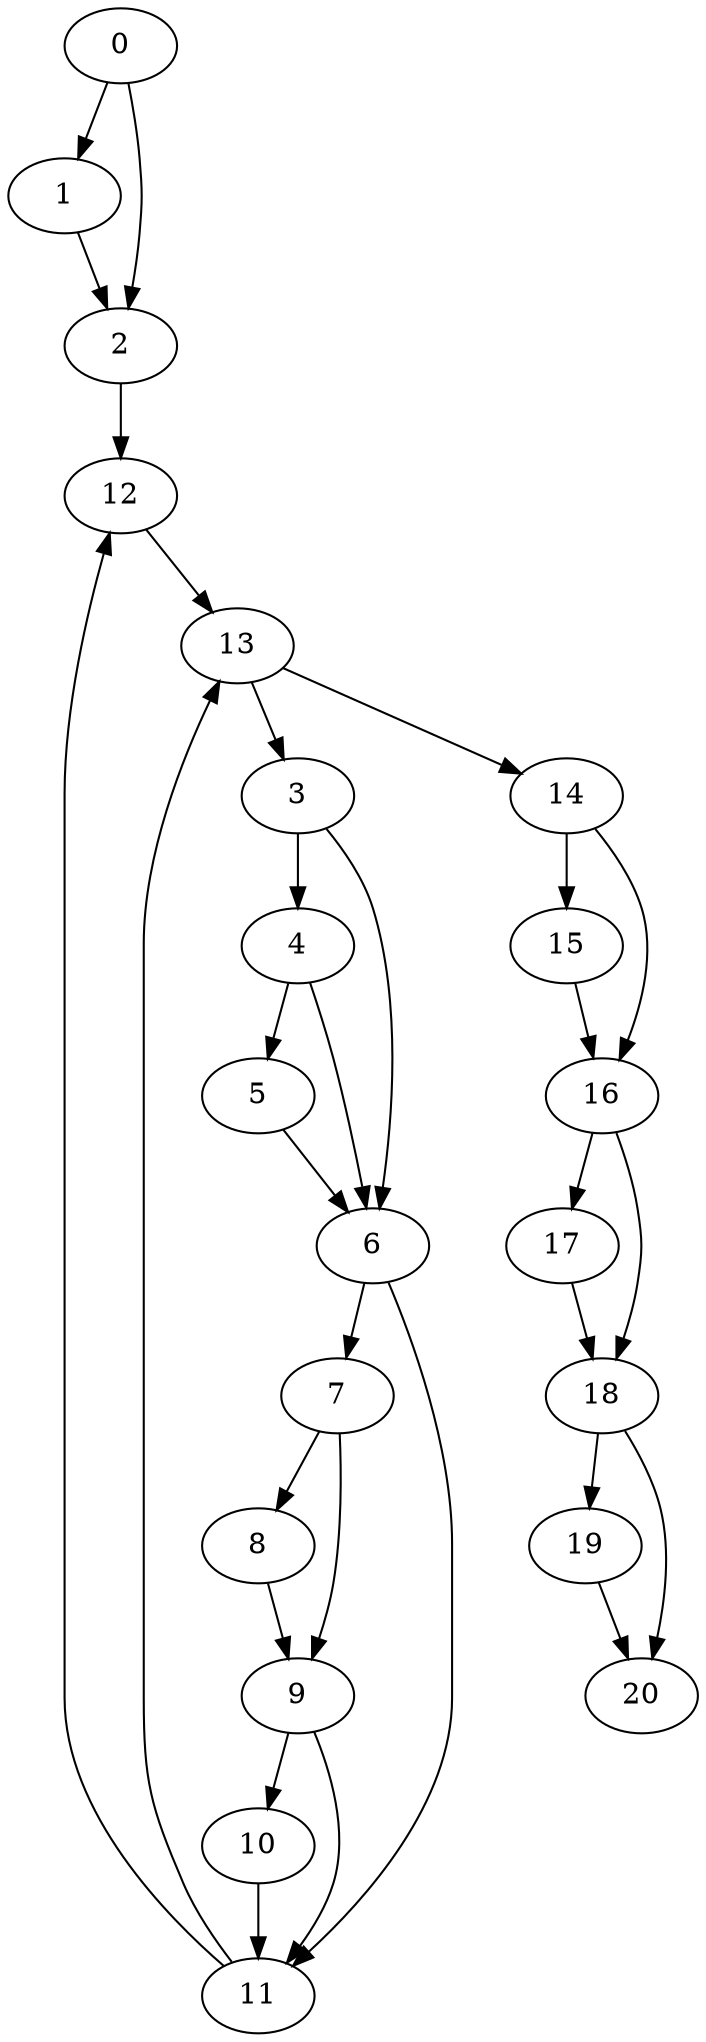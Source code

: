 digraph {
	0
	1
	2
	3
	4
	5
	6
	7
	8
	9
	10
	11
	12
	13
	14
	15
	16
	17
	18
	19
	20
	14 -> 16
	15 -> 16
	6 -> 7
	16 -> 18
	17 -> 18
	3 -> 6
	4 -> 6
	5 -> 6
	7 -> 9
	8 -> 9
	9 -> 10
	0 -> 1
	0 -> 2
	1 -> 2
	3 -> 4
	4 -> 5
	18 -> 20
	19 -> 20
	10 -> 11
	6 -> 11
	9 -> 11
	2 -> 12
	11 -> 12
	14 -> 15
	16 -> 17
	18 -> 19
	13 -> 3
	7 -> 8
	11 -> 13
	12 -> 13
	13 -> 14
}
